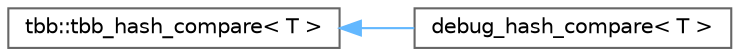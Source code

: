 digraph "类继承关系图"
{
 // LATEX_PDF_SIZE
  bgcolor="transparent";
  edge [fontname=Helvetica,fontsize=10,labelfontname=Helvetica,labelfontsize=10];
  node [fontname=Helvetica,fontsize=10,shape=box,height=0.2,width=0.4];
  rankdir="LR";
  Node0 [id="Node000000",label="tbb::tbb_hash_compare\< T \>",height=0.2,width=0.4,color="grey40", fillcolor="white", style="filled",URL="$structtbb_1_1tbb__hash__compare.html",tooltip=" "];
  Node0 -> Node1 [id="edge7123_Node000000_Node000001",dir="back",color="steelblue1",style="solid",tooltip=" "];
  Node1 [id="Node000001",label="debug_hash_compare\< T \>",height=0.2,width=0.4,color="grey40", fillcolor="white", style="filled",URL="$structdebug__hash__compare.html",tooltip=" "];
}
